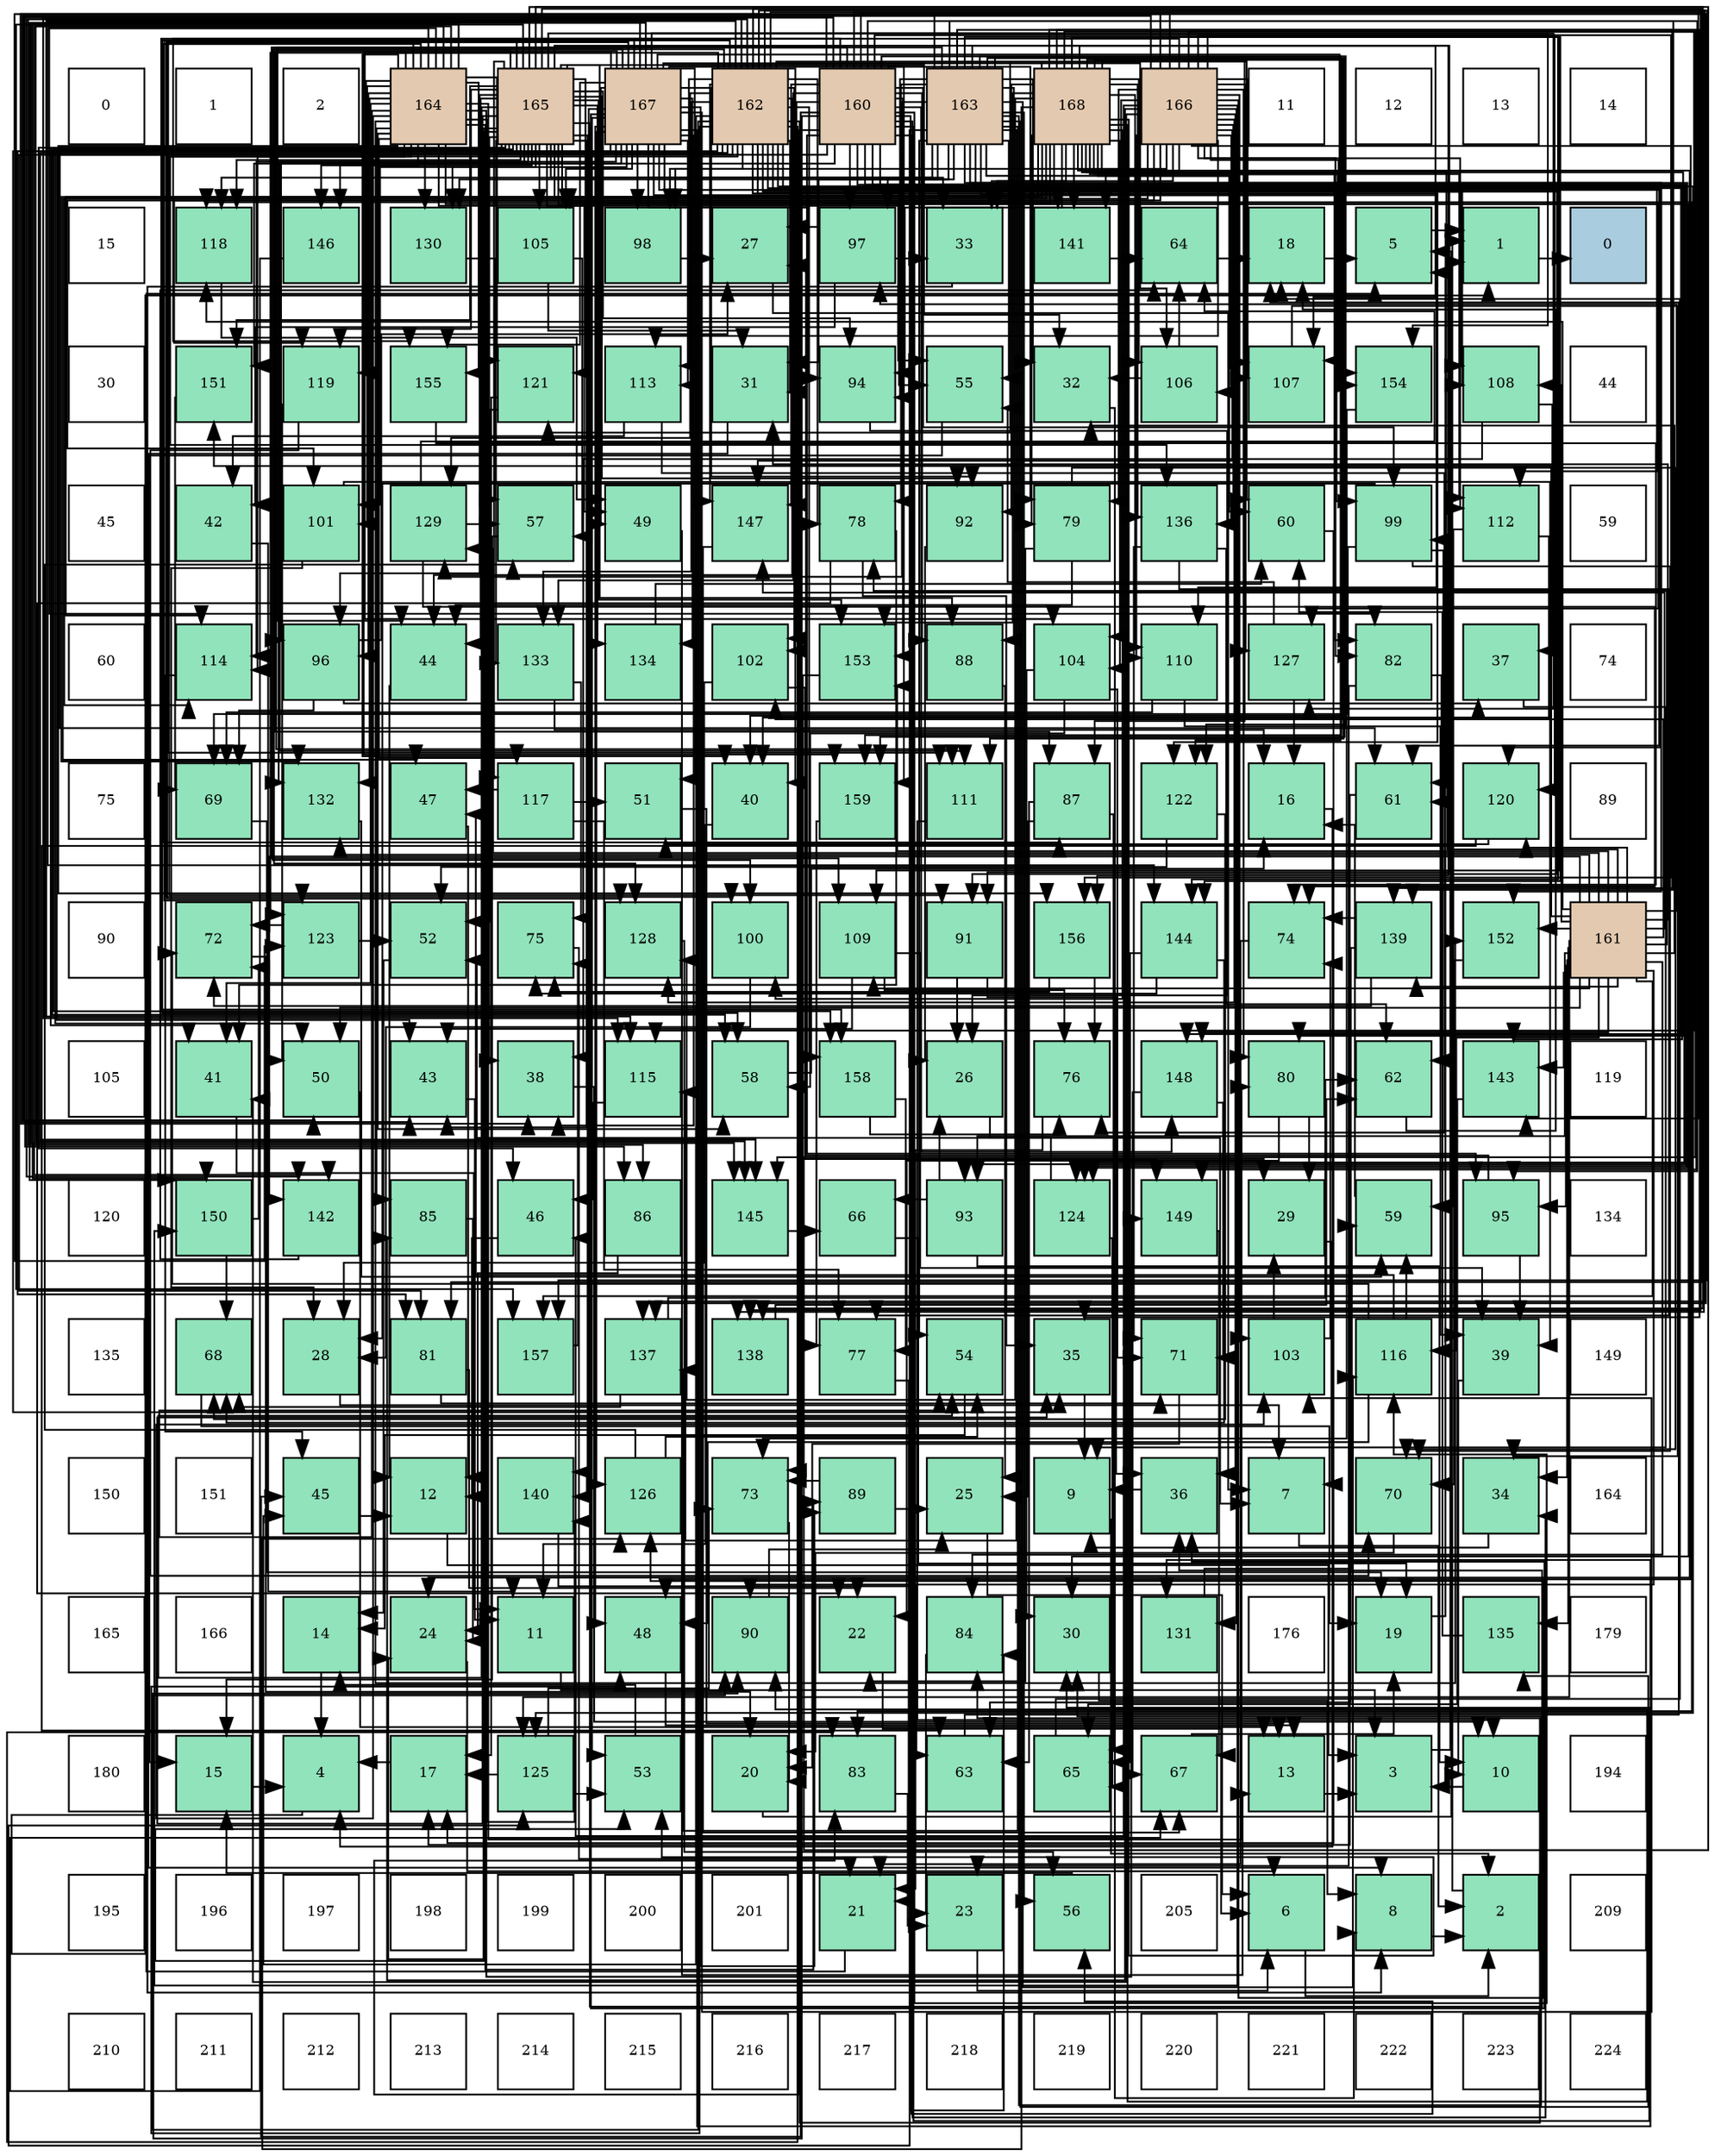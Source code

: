 digraph layout{
 rankdir=TB;
 splines=ortho;
 node [style=filled shape=square fixedsize=true width=0.6];
0[label="0", fontsize=8, fillcolor="#ffffff"];
1[label="1", fontsize=8, fillcolor="#ffffff"];
2[label="2", fontsize=8, fillcolor="#ffffff"];
3[label="164", fontsize=8, fillcolor="#e3c9af"];
4[label="165", fontsize=8, fillcolor="#e3c9af"];
5[label="167", fontsize=8, fillcolor="#e3c9af"];
6[label="162", fontsize=8, fillcolor="#e3c9af"];
7[label="160", fontsize=8, fillcolor="#e3c9af"];
8[label="163", fontsize=8, fillcolor="#e3c9af"];
9[label="168", fontsize=8, fillcolor="#e3c9af"];
10[label="166", fontsize=8, fillcolor="#e3c9af"];
11[label="11", fontsize=8, fillcolor="#ffffff"];
12[label="12", fontsize=8, fillcolor="#ffffff"];
13[label="13", fontsize=8, fillcolor="#ffffff"];
14[label="14", fontsize=8, fillcolor="#ffffff"];
15[label="15", fontsize=8, fillcolor="#ffffff"];
16[label="118", fontsize=8, fillcolor="#91e3bb"];
17[label="146", fontsize=8, fillcolor="#91e3bb"];
18[label="130", fontsize=8, fillcolor="#91e3bb"];
19[label="105", fontsize=8, fillcolor="#91e3bb"];
20[label="98", fontsize=8, fillcolor="#91e3bb"];
21[label="27", fontsize=8, fillcolor="#91e3bb"];
22[label="97", fontsize=8, fillcolor="#91e3bb"];
23[label="33", fontsize=8, fillcolor="#91e3bb"];
24[label="141", fontsize=8, fillcolor="#91e3bb"];
25[label="64", fontsize=8, fillcolor="#91e3bb"];
26[label="18", fontsize=8, fillcolor="#91e3bb"];
27[label="5", fontsize=8, fillcolor="#91e3bb"];
28[label="1", fontsize=8, fillcolor="#91e3bb"];
29[label="0", fontsize=8, fillcolor="#a9ccde"];
30[label="30", fontsize=8, fillcolor="#ffffff"];
31[label="151", fontsize=8, fillcolor="#91e3bb"];
32[label="119", fontsize=8, fillcolor="#91e3bb"];
33[label="155", fontsize=8, fillcolor="#91e3bb"];
34[label="121", fontsize=8, fillcolor="#91e3bb"];
35[label="113", fontsize=8, fillcolor="#91e3bb"];
36[label="31", fontsize=8, fillcolor="#91e3bb"];
37[label="94", fontsize=8, fillcolor="#91e3bb"];
38[label="55", fontsize=8, fillcolor="#91e3bb"];
39[label="32", fontsize=8, fillcolor="#91e3bb"];
40[label="106", fontsize=8, fillcolor="#91e3bb"];
41[label="107", fontsize=8, fillcolor="#91e3bb"];
42[label="154", fontsize=8, fillcolor="#91e3bb"];
43[label="108", fontsize=8, fillcolor="#91e3bb"];
44[label="44", fontsize=8, fillcolor="#ffffff"];
45[label="45", fontsize=8, fillcolor="#ffffff"];
46[label="42", fontsize=8, fillcolor="#91e3bb"];
47[label="101", fontsize=8, fillcolor="#91e3bb"];
48[label="129", fontsize=8, fillcolor="#91e3bb"];
49[label="57", fontsize=8, fillcolor="#91e3bb"];
50[label="49", fontsize=8, fillcolor="#91e3bb"];
51[label="147", fontsize=8, fillcolor="#91e3bb"];
52[label="78", fontsize=8, fillcolor="#91e3bb"];
53[label="92", fontsize=8, fillcolor="#91e3bb"];
54[label="79", fontsize=8, fillcolor="#91e3bb"];
55[label="136", fontsize=8, fillcolor="#91e3bb"];
56[label="60", fontsize=8, fillcolor="#91e3bb"];
57[label="99", fontsize=8, fillcolor="#91e3bb"];
58[label="112", fontsize=8, fillcolor="#91e3bb"];
59[label="59", fontsize=8, fillcolor="#ffffff"];
60[label="60", fontsize=8, fillcolor="#ffffff"];
61[label="114", fontsize=8, fillcolor="#91e3bb"];
62[label="96", fontsize=8, fillcolor="#91e3bb"];
63[label="44", fontsize=8, fillcolor="#91e3bb"];
64[label="133", fontsize=8, fillcolor="#91e3bb"];
65[label="134", fontsize=8, fillcolor="#91e3bb"];
66[label="102", fontsize=8, fillcolor="#91e3bb"];
67[label="153", fontsize=8, fillcolor="#91e3bb"];
68[label="88", fontsize=8, fillcolor="#91e3bb"];
69[label="104", fontsize=8, fillcolor="#91e3bb"];
70[label="110", fontsize=8, fillcolor="#91e3bb"];
71[label="127", fontsize=8, fillcolor="#91e3bb"];
72[label="82", fontsize=8, fillcolor="#91e3bb"];
73[label="37", fontsize=8, fillcolor="#91e3bb"];
74[label="74", fontsize=8, fillcolor="#ffffff"];
75[label="75", fontsize=8, fillcolor="#ffffff"];
76[label="69", fontsize=8, fillcolor="#91e3bb"];
77[label="132", fontsize=8, fillcolor="#91e3bb"];
78[label="47", fontsize=8, fillcolor="#91e3bb"];
79[label="117", fontsize=8, fillcolor="#91e3bb"];
80[label="51", fontsize=8, fillcolor="#91e3bb"];
81[label="40", fontsize=8, fillcolor="#91e3bb"];
82[label="159", fontsize=8, fillcolor="#91e3bb"];
83[label="111", fontsize=8, fillcolor="#91e3bb"];
84[label="87", fontsize=8, fillcolor="#91e3bb"];
85[label="122", fontsize=8, fillcolor="#91e3bb"];
86[label="16", fontsize=8, fillcolor="#91e3bb"];
87[label="61", fontsize=8, fillcolor="#91e3bb"];
88[label="120", fontsize=8, fillcolor="#91e3bb"];
89[label="89", fontsize=8, fillcolor="#ffffff"];
90[label="90", fontsize=8, fillcolor="#ffffff"];
91[label="72", fontsize=8, fillcolor="#91e3bb"];
92[label="123", fontsize=8, fillcolor="#91e3bb"];
93[label="52", fontsize=8, fillcolor="#91e3bb"];
94[label="75", fontsize=8, fillcolor="#91e3bb"];
95[label="128", fontsize=8, fillcolor="#91e3bb"];
96[label="100", fontsize=8, fillcolor="#91e3bb"];
97[label="109", fontsize=8, fillcolor="#91e3bb"];
98[label="91", fontsize=8, fillcolor="#91e3bb"];
99[label="156", fontsize=8, fillcolor="#91e3bb"];
100[label="144", fontsize=8, fillcolor="#91e3bb"];
101[label="74", fontsize=8, fillcolor="#91e3bb"];
102[label="139", fontsize=8, fillcolor="#91e3bb"];
103[label="152", fontsize=8, fillcolor="#91e3bb"];
104[label="161", fontsize=8, fillcolor="#e3c9af"];
105[label="105", fontsize=8, fillcolor="#ffffff"];
106[label="41", fontsize=8, fillcolor="#91e3bb"];
107[label="50", fontsize=8, fillcolor="#91e3bb"];
108[label="43", fontsize=8, fillcolor="#91e3bb"];
109[label="38", fontsize=8, fillcolor="#91e3bb"];
110[label="115", fontsize=8, fillcolor="#91e3bb"];
111[label="58", fontsize=8, fillcolor="#91e3bb"];
112[label="158", fontsize=8, fillcolor="#91e3bb"];
113[label="26", fontsize=8, fillcolor="#91e3bb"];
114[label="76", fontsize=8, fillcolor="#91e3bb"];
115[label="148", fontsize=8, fillcolor="#91e3bb"];
116[label="80", fontsize=8, fillcolor="#91e3bb"];
117[label="62", fontsize=8, fillcolor="#91e3bb"];
118[label="143", fontsize=8, fillcolor="#91e3bb"];
119[label="119", fontsize=8, fillcolor="#ffffff"];
120[label="120", fontsize=8, fillcolor="#ffffff"];
121[label="150", fontsize=8, fillcolor="#91e3bb"];
122[label="142", fontsize=8, fillcolor="#91e3bb"];
123[label="85", fontsize=8, fillcolor="#91e3bb"];
124[label="46", fontsize=8, fillcolor="#91e3bb"];
125[label="86", fontsize=8, fillcolor="#91e3bb"];
126[label="145", fontsize=8, fillcolor="#91e3bb"];
127[label="66", fontsize=8, fillcolor="#91e3bb"];
128[label="93", fontsize=8, fillcolor="#91e3bb"];
129[label="124", fontsize=8, fillcolor="#91e3bb"];
130[label="149", fontsize=8, fillcolor="#91e3bb"];
131[label="29", fontsize=8, fillcolor="#91e3bb"];
132[label="59", fontsize=8, fillcolor="#91e3bb"];
133[label="95", fontsize=8, fillcolor="#91e3bb"];
134[label="134", fontsize=8, fillcolor="#ffffff"];
135[label="135", fontsize=8, fillcolor="#ffffff"];
136[label="68", fontsize=8, fillcolor="#91e3bb"];
137[label="28", fontsize=8, fillcolor="#91e3bb"];
138[label="81", fontsize=8, fillcolor="#91e3bb"];
139[label="157", fontsize=8, fillcolor="#91e3bb"];
140[label="137", fontsize=8, fillcolor="#91e3bb"];
141[label="138", fontsize=8, fillcolor="#91e3bb"];
142[label="77", fontsize=8, fillcolor="#91e3bb"];
143[label="54", fontsize=8, fillcolor="#91e3bb"];
144[label="35", fontsize=8, fillcolor="#91e3bb"];
145[label="71", fontsize=8, fillcolor="#91e3bb"];
146[label="103", fontsize=8, fillcolor="#91e3bb"];
147[label="116", fontsize=8, fillcolor="#91e3bb"];
148[label="39", fontsize=8, fillcolor="#91e3bb"];
149[label="149", fontsize=8, fillcolor="#ffffff"];
150[label="150", fontsize=8, fillcolor="#ffffff"];
151[label="151", fontsize=8, fillcolor="#ffffff"];
152[label="45", fontsize=8, fillcolor="#91e3bb"];
153[label="12", fontsize=8, fillcolor="#91e3bb"];
154[label="140", fontsize=8, fillcolor="#91e3bb"];
155[label="126", fontsize=8, fillcolor="#91e3bb"];
156[label="73", fontsize=8, fillcolor="#91e3bb"];
157[label="89", fontsize=8, fillcolor="#91e3bb"];
158[label="25", fontsize=8, fillcolor="#91e3bb"];
159[label="9", fontsize=8, fillcolor="#91e3bb"];
160[label="36", fontsize=8, fillcolor="#91e3bb"];
161[label="7", fontsize=8, fillcolor="#91e3bb"];
162[label="70", fontsize=8, fillcolor="#91e3bb"];
163[label="34", fontsize=8, fillcolor="#91e3bb"];
164[label="164", fontsize=8, fillcolor="#ffffff"];
165[label="165", fontsize=8, fillcolor="#ffffff"];
166[label="166", fontsize=8, fillcolor="#ffffff"];
167[label="14", fontsize=8, fillcolor="#91e3bb"];
168[label="24", fontsize=8, fillcolor="#91e3bb"];
169[label="11", fontsize=8, fillcolor="#91e3bb"];
170[label="48", fontsize=8, fillcolor="#91e3bb"];
171[label="90", fontsize=8, fillcolor="#91e3bb"];
172[label="22", fontsize=8, fillcolor="#91e3bb"];
173[label="84", fontsize=8, fillcolor="#91e3bb"];
174[label="30", fontsize=8, fillcolor="#91e3bb"];
175[label="131", fontsize=8, fillcolor="#91e3bb"];
176[label="176", fontsize=8, fillcolor="#ffffff"];
177[label="19", fontsize=8, fillcolor="#91e3bb"];
178[label="135", fontsize=8, fillcolor="#91e3bb"];
179[label="179", fontsize=8, fillcolor="#ffffff"];
180[label="180", fontsize=8, fillcolor="#ffffff"];
181[label="15", fontsize=8, fillcolor="#91e3bb"];
182[label="4", fontsize=8, fillcolor="#91e3bb"];
183[label="17", fontsize=8, fillcolor="#91e3bb"];
184[label="125", fontsize=8, fillcolor="#91e3bb"];
185[label="53", fontsize=8, fillcolor="#91e3bb"];
186[label="20", fontsize=8, fillcolor="#91e3bb"];
187[label="83", fontsize=8, fillcolor="#91e3bb"];
188[label="63", fontsize=8, fillcolor="#91e3bb"];
189[label="65", fontsize=8, fillcolor="#91e3bb"];
190[label="67", fontsize=8, fillcolor="#91e3bb"];
191[label="13", fontsize=8, fillcolor="#91e3bb"];
192[label="3", fontsize=8, fillcolor="#91e3bb"];
193[label="10", fontsize=8, fillcolor="#91e3bb"];
194[label="194", fontsize=8, fillcolor="#ffffff"];
195[label="195", fontsize=8, fillcolor="#ffffff"];
196[label="196", fontsize=8, fillcolor="#ffffff"];
197[label="197", fontsize=8, fillcolor="#ffffff"];
198[label="198", fontsize=8, fillcolor="#ffffff"];
199[label="199", fontsize=8, fillcolor="#ffffff"];
200[label="200", fontsize=8, fillcolor="#ffffff"];
201[label="201", fontsize=8, fillcolor="#ffffff"];
202[label="21", fontsize=8, fillcolor="#91e3bb"];
203[label="23", fontsize=8, fillcolor="#91e3bb"];
204[label="56", fontsize=8, fillcolor="#91e3bb"];
205[label="205", fontsize=8, fillcolor="#ffffff"];
206[label="6", fontsize=8, fillcolor="#91e3bb"];
207[label="8", fontsize=8, fillcolor="#91e3bb"];
208[label="2", fontsize=8, fillcolor="#91e3bb"];
209[label="209", fontsize=8, fillcolor="#ffffff"];
210[label="210", fontsize=8, fillcolor="#ffffff"];
211[label="211", fontsize=8, fillcolor="#ffffff"];
212[label="212", fontsize=8, fillcolor="#ffffff"];
213[label="213", fontsize=8, fillcolor="#ffffff"];
214[label="214", fontsize=8, fillcolor="#ffffff"];
215[label="215", fontsize=8, fillcolor="#ffffff"];
216[label="216", fontsize=8, fillcolor="#ffffff"];
217[label="217", fontsize=8, fillcolor="#ffffff"];
218[label="218", fontsize=8, fillcolor="#ffffff"];
219[label="219", fontsize=8, fillcolor="#ffffff"];
220[label="220", fontsize=8, fillcolor="#ffffff"];
221[label="221", fontsize=8, fillcolor="#ffffff"];
222[label="222", fontsize=8, fillcolor="#ffffff"];
223[label="223", fontsize=8, fillcolor="#ffffff"];
224[label="224", fontsize=8, fillcolor="#ffffff"];
edge [constraint=false, style=vis];28 -> 29;
208 -> 28;
192 -> 28;
182 -> 28;
27 -> 28;
206 -> 208;
161 -> 208;
207 -> 208;
159 -> 208;
193 -> 192;
169 -> 192;
153 -> 192;
191 -> 192;
167 -> 182;
181 -> 182;
86 -> 182;
183 -> 182;
26 -> 27;
177 -> 27;
186 -> 27;
202 -> 27;
172 -> 206;
203 -> 206;
168 -> 206;
158 -> 206;
113 -> 161;
21 -> 161;
137 -> 161;
131 -> 161;
174 -> 207;
36 -> 207;
39 -> 207;
23 -> 207;
163 -> 159;
144 -> 159;
160 -> 159;
73 -> 159;
109 -> 193;
148 -> 193;
81 -> 169;
106 -> 169;
46 -> 169;
108 -> 169;
63 -> 153;
152 -> 153;
124 -> 153;
78 -> 153;
170 -> 191;
50 -> 191;
107 -> 191;
80 -> 191;
93 -> 167;
185 -> 167;
143 -> 167;
38 -> 181;
204 -> 181;
49 -> 181;
111 -> 86;
132 -> 86;
56 -> 183;
87 -> 183;
117 -> 26;
188 -> 26;
25 -> 26;
189 -> 26;
127 -> 177;
190 -> 177;
136 -> 177;
76 -> 177;
162 -> 186;
145 -> 186;
91 -> 186;
156 -> 186;
101 -> 202;
94 -> 202;
114 -> 202;
142 -> 202;
52 -> 172;
52 -> 144;
52 -> 106;
54 -> 172;
54 -> 63;
54 -> 162;
116 -> 172;
116 -> 131;
138 -> 172;
138 -> 145;
72 -> 203;
72 -> 117;
187 -> 203;
173 -> 203;
123 -> 168;
125 -> 168;
84 -> 158;
84 -> 188;
84 -> 189;
68 -> 158;
157 -> 158;
157 -> 156;
171 -> 158;
98 -> 113;
98 -> 160;
53 -> 113;
128 -> 193;
128 -> 113;
128 -> 127;
37 -> 113;
133 -> 21;
133 -> 148;
62 -> 21;
62 -> 73;
62 -> 76;
22 -> 21;
22 -> 23;
22 -> 46;
20 -> 21;
57 -> 137;
57 -> 87;
57 -> 76;
57 -> 162;
96 -> 137;
47 -> 137;
47 -> 148;
66 -> 137;
66 -> 131;
146 -> 131;
146 -> 101;
69 -> 174;
69 -> 111;
69 -> 145;
19 -> 36;
19 -> 49;
40 -> 39;
40 -> 25;
41 -> 163;
43 -> 73;
43 -> 109;
97 -> 148;
97 -> 108;
97 -> 114;
70 -> 148;
70 -> 76;
83 -> 193;
58 -> 81;
58 -> 132;
35 -> 46;
35 -> 114;
61 -> 152;
110 -> 124;
147 -> 78;
147 -> 170;
147 -> 132;
147 -> 91;
79 -> 78;
79 -> 80;
79 -> 142;
16 -> 50;
32 -> 107;
32 -> 162;
88 -> 80;
88 -> 188;
34 -> 183;
34 -> 93;
85 -> 93;
85 -> 136;
92 -> 93;
92 -> 91;
129 -> 93;
129 -> 189;
184 -> 183;
184 -> 185;
184 -> 156;
155 -> 143;
155 -> 49;
71 -> 86;
71 -> 38;
95 -> 204;
48 -> 49;
48 -> 25;
48 -> 101;
18 -> 49;
175 -> 132;
77 -> 132;
64 -> 86;
64 -> 94;
65 -> 56;
178 -> 56;
55 -> 117;
55 -> 145;
55 -> 142;
140 -> 117;
140 -> 136;
141 -> 117;
102 -> 188;
102 -> 91;
102 -> 101;
154 -> 188;
24 -> 25;
122 -> 25;
118 -> 189;
100 -> 189;
100 -> 136;
100 -> 94;
126 -> 127;
17 -> 190;
51 -> 190;
115 -> 190;
115 -> 145;
130 -> 190;
121 -> 136;
121 -> 91;
31 -> 76;
103 -> 162;
67 -> 156;
42 -> 156;
33 -> 101;
99 -> 94;
99 -> 114;
139 -> 94;
112 -> 114;
112 -> 142;
82 -> 142;
7 -> 174;
7 -> 163;
7 -> 152;
7 -> 204;
7 -> 138;
7 -> 187;
7 -> 173;
7 -> 125;
7 -> 68;
7 -> 171;
7 -> 98;
7 -> 128;
7 -> 133;
7 -> 22;
7 -> 57;
7 -> 66;
7 -> 97;
7 -> 110;
7 -> 147;
7 -> 88;
7 -> 85;
7 -> 129;
7 -> 64;
7 -> 140;
7 -> 141;
7 -> 102;
7 -> 118;
7 -> 51;
7 -> 115;
7 -> 31;
7 -> 67;
7 -> 112;
7 -> 82;
104 -> 36;
104 -> 39;
104 -> 163;
104 -> 107;
104 -> 52;
104 -> 173;
104 -> 171;
104 -> 128;
104 -> 133;
104 -> 22;
104 -> 57;
104 -> 66;
104 -> 43;
104 -> 97;
104 -> 147;
104 -> 16;
104 -> 88;
104 -> 184;
104 -> 48;
104 -> 77;
104 -> 178;
104 -> 102;
104 -> 122;
104 -> 118;
104 -> 51;
104 -> 115;
104 -> 31;
104 -> 103;
104 -> 67;
104 -> 139;
6 -> 36;
6 -> 81;
6 -> 108;
6 -> 63;
6 -> 152;
6 -> 170;
6 -> 107;
6 -> 38;
6 -> 111;
6 -> 56;
6 -> 52;
6 -> 138;
6 -> 187;
6 -> 173;
6 -> 125;
6 -> 171;
6 -> 98;
6 -> 20;
6 -> 96;
6 -> 66;
6 -> 43;
6 -> 35;
6 -> 110;
6 -> 88;
6 -> 85;
6 -> 129;
6 -> 184;
6 -> 48;
6 -> 64;
6 -> 140;
6 -> 141;
6 -> 122;
6 -> 118;
6 -> 126;
6 -> 51;
6 -> 115;
6 -> 139;
6 -> 112;
6 -> 82;
8 -> 174;
8 -> 36;
8 -> 39;
8 -> 81;
8 -> 63;
8 -> 107;
8 -> 143;
8 -> 38;
8 -> 204;
8 -> 52;
8 -> 68;
8 -> 98;
8 -> 37;
8 -> 133;
8 -> 22;
8 -> 57;
8 -> 41;
8 -> 43;
8 -> 97;
8 -> 110;
8 -> 147;
8 -> 16;
8 -> 85;
8 -> 129;
8 -> 184;
8 -> 48;
8 -> 18;
8 -> 178;
8 -> 140;
8 -> 102;
8 -> 103;
8 -> 82;
3 -> 81;
3 -> 106;
3 -> 50;
3 -> 143;
3 -> 111;
3 -> 116;
3 -> 72;
3 -> 123;
3 -> 84;
3 -> 157;
3 -> 62;
3 -> 47;
3 -> 146;
3 -> 83;
3 -> 61;
3 -> 79;
3 -> 32;
3 -> 34;
3 -> 92;
3 -> 71;
3 -> 18;
3 -> 77;
3 -> 55;
3 -> 154;
3 -> 122;
3 -> 100;
3 -> 126;
3 -> 17;
3 -> 130;
3 -> 121;
3 -> 103;
3 -> 33;
3 -> 99;
4 -> 168;
4 -> 174;
4 -> 39;
4 -> 23;
4 -> 144;
4 -> 160;
4 -> 109;
4 -> 106;
4 -> 108;
4 -> 63;
4 -> 124;
4 -> 185;
4 -> 143;
4 -> 38;
4 -> 111;
4 -> 87;
4 -> 138;
4 -> 187;
4 -> 68;
4 -> 53;
4 -> 37;
4 -> 62;
4 -> 19;
4 -> 41;
4 -> 83;
4 -> 61;
4 -> 79;
4 -> 16;
4 -> 32;
4 -> 34;
4 -> 95;
4 -> 18;
4 -> 77;
4 -> 64;
4 -> 65;
4 -> 141;
4 -> 154;
4 -> 24;
4 -> 17;
4 -> 130;
4 -> 31;
4 -> 67;
4 -> 42;
4 -> 139;
4 -> 112;
10 -> 23;
10 -> 160;
10 -> 109;
10 -> 106;
10 -> 108;
10 -> 124;
10 -> 170;
10 -> 54;
10 -> 116;
10 -> 72;
10 -> 123;
10 -> 20;
10 -> 47;
10 -> 146;
10 -> 69;
10 -> 40;
10 -> 41;
10 -> 70;
10 -> 58;
10 -> 35;
10 -> 61;
10 -> 32;
10 -> 92;
10 -> 155;
10 -> 71;
10 -> 95;
10 -> 175;
10 -> 55;
10 -> 24;
10 -> 100;
10 -> 126;
10 -> 51;
10 -> 121;
10 -> 42;
10 -> 33;
10 -> 99;
5 -> 144;
5 -> 160;
5 -> 109;
5 -> 170;
5 -> 50;
5 -> 80;
5 -> 185;
5 -> 87;
5 -> 54;
5 -> 84;
5 -> 157;
5 -> 53;
5 -> 37;
5 -> 62;
5 -> 20;
5 -> 96;
5 -> 47;
5 -> 146;
5 -> 69;
5 -> 19;
5 -> 40;
5 -> 41;
5 -> 70;
5 -> 83;
5 -> 58;
5 -> 35;
5 -> 92;
5 -> 155;
5 -> 71;
5 -> 95;
5 -> 175;
5 -> 65;
5 -> 154;
5 -> 126;
5 -> 121;
5 -> 33;
9 -> 168;
9 -> 23;
9 -> 144;
9 -> 78;
9 -> 185;
9 -> 56;
9 -> 87;
9 -> 54;
9 -> 116;
9 -> 72;
9 -> 84;
9 -> 171;
9 -> 53;
9 -> 37;
9 -> 96;
9 -> 69;
9 -> 19;
9 -> 40;
9 -> 70;
9 -> 83;
9 -> 58;
9 -> 61;
9 -> 110;
9 -> 16;
9 -> 34;
9 -> 155;
9 -> 95;
9 -> 77;
9 -> 55;
9 -> 24;
9 -> 100;
9 -> 130;
9 -> 67;
9 -> 42;
9 -> 99;
9 -> 82;
edge [constraint=true, style=invis];
0 -> 15 -> 30 -> 45 -> 60 -> 75 -> 90 -> 105 -> 120 -> 135 -> 150 -> 165 -> 180 -> 195 -> 210;
1 -> 16 -> 31 -> 46 -> 61 -> 76 -> 91 -> 106 -> 121 -> 136 -> 151 -> 166 -> 181 -> 196 -> 211;
2 -> 17 -> 32 -> 47 -> 62 -> 77 -> 92 -> 107 -> 122 -> 137 -> 152 -> 167 -> 182 -> 197 -> 212;
3 -> 18 -> 33 -> 48 -> 63 -> 78 -> 93 -> 108 -> 123 -> 138 -> 153 -> 168 -> 183 -> 198 -> 213;
4 -> 19 -> 34 -> 49 -> 64 -> 79 -> 94 -> 109 -> 124 -> 139 -> 154 -> 169 -> 184 -> 199 -> 214;
5 -> 20 -> 35 -> 50 -> 65 -> 80 -> 95 -> 110 -> 125 -> 140 -> 155 -> 170 -> 185 -> 200 -> 215;
6 -> 21 -> 36 -> 51 -> 66 -> 81 -> 96 -> 111 -> 126 -> 141 -> 156 -> 171 -> 186 -> 201 -> 216;
7 -> 22 -> 37 -> 52 -> 67 -> 82 -> 97 -> 112 -> 127 -> 142 -> 157 -> 172 -> 187 -> 202 -> 217;
8 -> 23 -> 38 -> 53 -> 68 -> 83 -> 98 -> 113 -> 128 -> 143 -> 158 -> 173 -> 188 -> 203 -> 218;
9 -> 24 -> 39 -> 54 -> 69 -> 84 -> 99 -> 114 -> 129 -> 144 -> 159 -> 174 -> 189 -> 204 -> 219;
10 -> 25 -> 40 -> 55 -> 70 -> 85 -> 100 -> 115 -> 130 -> 145 -> 160 -> 175 -> 190 -> 205 -> 220;
11 -> 26 -> 41 -> 56 -> 71 -> 86 -> 101 -> 116 -> 131 -> 146 -> 161 -> 176 -> 191 -> 206 -> 221;
12 -> 27 -> 42 -> 57 -> 72 -> 87 -> 102 -> 117 -> 132 -> 147 -> 162 -> 177 -> 192 -> 207 -> 222;
13 -> 28 -> 43 -> 58 -> 73 -> 88 -> 103 -> 118 -> 133 -> 148 -> 163 -> 178 -> 193 -> 208 -> 223;
14 -> 29 -> 44 -> 59 -> 74 -> 89 -> 104 -> 119 -> 134 -> 149 -> 164 -> 179 -> 194 -> 209 -> 224;
rank = same {0 -> 1 -> 2 -> 3 -> 4 -> 5 -> 6 -> 7 -> 8 -> 9 -> 10 -> 11 -> 12 -> 13 -> 14};
rank = same {15 -> 16 -> 17 -> 18 -> 19 -> 20 -> 21 -> 22 -> 23 -> 24 -> 25 -> 26 -> 27 -> 28 -> 29};
rank = same {30 -> 31 -> 32 -> 33 -> 34 -> 35 -> 36 -> 37 -> 38 -> 39 -> 40 -> 41 -> 42 -> 43 -> 44};
rank = same {45 -> 46 -> 47 -> 48 -> 49 -> 50 -> 51 -> 52 -> 53 -> 54 -> 55 -> 56 -> 57 -> 58 -> 59};
rank = same {60 -> 61 -> 62 -> 63 -> 64 -> 65 -> 66 -> 67 -> 68 -> 69 -> 70 -> 71 -> 72 -> 73 -> 74};
rank = same {75 -> 76 -> 77 -> 78 -> 79 -> 80 -> 81 -> 82 -> 83 -> 84 -> 85 -> 86 -> 87 -> 88 -> 89};
rank = same {90 -> 91 -> 92 -> 93 -> 94 -> 95 -> 96 -> 97 -> 98 -> 99 -> 100 -> 101 -> 102 -> 103 -> 104};
rank = same {105 -> 106 -> 107 -> 108 -> 109 -> 110 -> 111 -> 112 -> 113 -> 114 -> 115 -> 116 -> 117 -> 118 -> 119};
rank = same {120 -> 121 -> 122 -> 123 -> 124 -> 125 -> 126 -> 127 -> 128 -> 129 -> 130 -> 131 -> 132 -> 133 -> 134};
rank = same {135 -> 136 -> 137 -> 138 -> 139 -> 140 -> 141 -> 142 -> 143 -> 144 -> 145 -> 146 -> 147 -> 148 -> 149};
rank = same {150 -> 151 -> 152 -> 153 -> 154 -> 155 -> 156 -> 157 -> 158 -> 159 -> 160 -> 161 -> 162 -> 163 -> 164};
rank = same {165 -> 166 -> 167 -> 168 -> 169 -> 170 -> 171 -> 172 -> 173 -> 174 -> 175 -> 176 -> 177 -> 178 -> 179};
rank = same {180 -> 181 -> 182 -> 183 -> 184 -> 185 -> 186 -> 187 -> 188 -> 189 -> 190 -> 191 -> 192 -> 193 -> 194};
rank = same {195 -> 196 -> 197 -> 198 -> 199 -> 200 -> 201 -> 202 -> 203 -> 204 -> 205 -> 206 -> 207 -> 208 -> 209};
rank = same {210 -> 211 -> 212 -> 213 -> 214 -> 215 -> 216 -> 217 -> 218 -> 219 -> 220 -> 221 -> 222 -> 223 -> 224};
}
